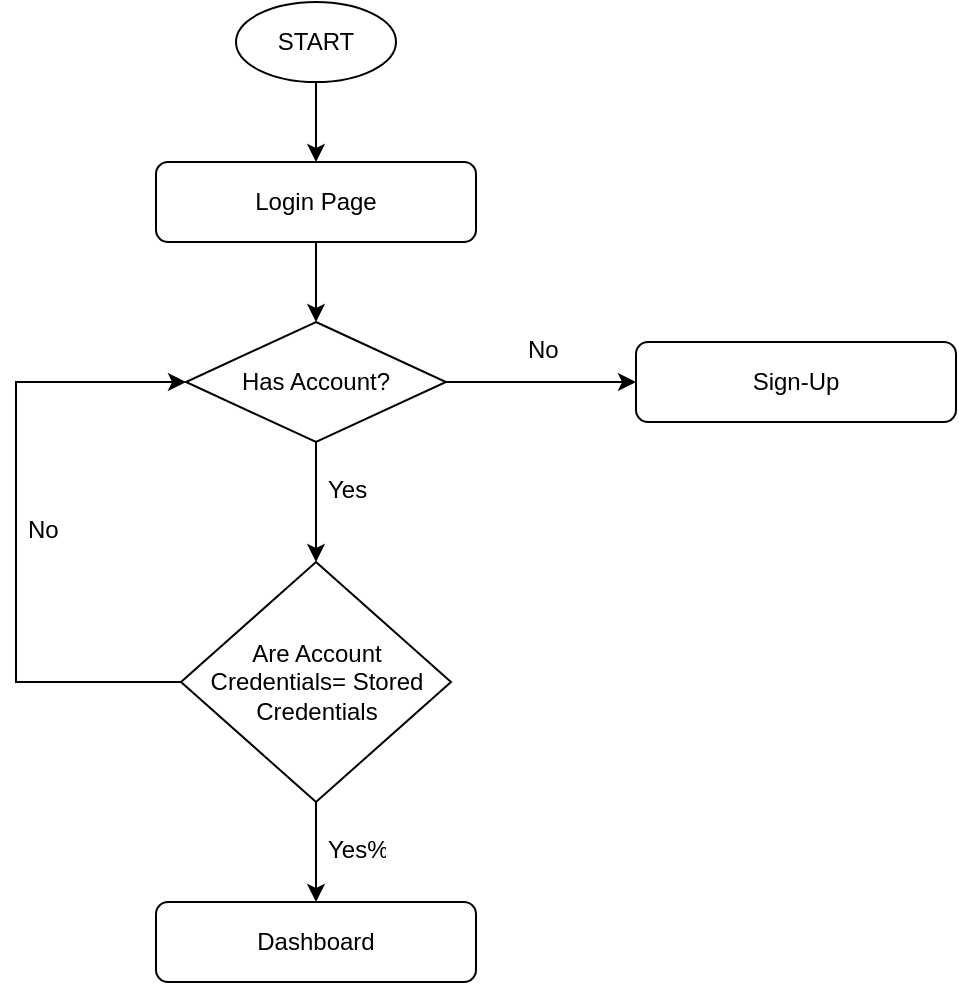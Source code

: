 <mxfile version="20.3.0" type="device"><diagram id="qXlc5NmM08oYduTtzoi1" name="Page-1"><mxGraphModel dx="868" dy="593" grid="1" gridSize="10" guides="1" tooltips="1" connect="1" arrows="1" fold="1" page="1" pageScale="1" pageWidth="827" pageHeight="1169" math="0" shadow="0"><root><mxCell id="0"/><mxCell id="1" parent="0"/><mxCell id="gDw4LrCqtvDVX0VfFWym-10" style="edgeStyle=orthogonalEdgeStyle;rounded=0;orthogonalLoop=1;jettySize=auto;html=1;entryX=0.5;entryY=0;entryDx=0;entryDy=0;" edge="1" parent="1" source="hKgW_iRbtw_U4xASwUWS-1" target="hKgW_iRbtw_U4xASwUWS-2"><mxGeometry relative="1" as="geometry"/></mxCell><mxCell id="hKgW_iRbtw_U4xASwUWS-1" value="START" style="ellipse;whiteSpace=wrap;html=1;" vertex="1" parent="1"><mxGeometry x="360" y="80" width="80" height="40" as="geometry"/></mxCell><mxCell id="gDw4LrCqtvDVX0VfFWym-9" style="edgeStyle=orthogonalEdgeStyle;rounded=0;orthogonalLoop=1;jettySize=auto;html=1;entryX=0.5;entryY=0;entryDx=0;entryDy=0;" edge="1" parent="1" source="hKgW_iRbtw_U4xASwUWS-2" target="hKgW_iRbtw_U4xASwUWS-3"><mxGeometry relative="1" as="geometry"/></mxCell><mxCell id="hKgW_iRbtw_U4xASwUWS-2" value="Login Page" style="rounded=1;whiteSpace=wrap;html=1;" vertex="1" parent="1"><mxGeometry x="320" y="160" width="160" height="40" as="geometry"/></mxCell><mxCell id="gDw4LrCqtvDVX0VfFWym-2" style="edgeStyle=orthogonalEdgeStyle;rounded=0;orthogonalLoop=1;jettySize=auto;html=1;entryX=0;entryY=0.5;entryDx=0;entryDy=0;" edge="1" parent="1" source="hKgW_iRbtw_U4xASwUWS-3" target="gDw4LrCqtvDVX0VfFWym-1"><mxGeometry relative="1" as="geometry"/></mxCell><mxCell id="gDw4LrCqtvDVX0VfFWym-3" style="edgeStyle=orthogonalEdgeStyle;rounded=0;orthogonalLoop=1;jettySize=auto;html=1;entryX=0.5;entryY=0;entryDx=0;entryDy=0;" edge="1" parent="1" source="hKgW_iRbtw_U4xASwUWS-3"><mxGeometry relative="1" as="geometry"><mxPoint x="400" y="360" as="targetPoint"/></mxGeometry></mxCell><mxCell id="hKgW_iRbtw_U4xASwUWS-3" value="Has Account?" style="rhombus;whiteSpace=wrap;html=1;" vertex="1" parent="1"><mxGeometry x="335" y="240" width="130" height="60" as="geometry"/></mxCell><mxCell id="gDw4LrCqtvDVX0VfFWym-1" value="Sign-Up" style="rounded=1;whiteSpace=wrap;html=1;" vertex="1" parent="1"><mxGeometry x="560" y="250" width="160" height="40" as="geometry"/></mxCell><mxCell id="gDw4LrCqtvDVX0VfFWym-6" style="edgeStyle=orthogonalEdgeStyle;rounded=0;orthogonalLoop=1;jettySize=auto;html=1;entryX=0.5;entryY=0;entryDx=0;entryDy=0;" edge="1" parent="1" source="gDw4LrCqtvDVX0VfFWym-4" target="gDw4LrCqtvDVX0VfFWym-5"><mxGeometry relative="1" as="geometry"/></mxCell><mxCell id="gDw4LrCqtvDVX0VfFWym-11" style="edgeStyle=orthogonalEdgeStyle;rounded=0;orthogonalLoop=1;jettySize=auto;html=1;entryX=0;entryY=0.5;entryDx=0;entryDy=0;" edge="1" parent="1" source="gDw4LrCqtvDVX0VfFWym-4" target="hKgW_iRbtw_U4xASwUWS-3"><mxGeometry relative="1" as="geometry"><Array as="points"><mxPoint x="250" y="420"/><mxPoint x="250" y="270"/></Array></mxGeometry></mxCell><mxCell id="gDw4LrCqtvDVX0VfFWym-4" value="Are Account Credentials= Stored Credentials" style="rhombus;whiteSpace=wrap;html=1;" vertex="1" parent="1"><mxGeometry x="332.5" y="360" width="135" height="120" as="geometry"/></mxCell><mxCell id="gDw4LrCqtvDVX0VfFWym-5" value="Dashboard" style="rounded=1;whiteSpace=wrap;html=1;" vertex="1" parent="1"><mxGeometry x="320" y="530" width="160" height="40" as="geometry"/></mxCell><mxCell id="gDw4LrCqtvDVX0VfFWym-7" value="Yes" style="text;strokeColor=none;fillColor=none;spacingLeft=4;spacingRight=4;overflow=hidden;rotatable=0;points=[[0,0.5],[1,0.5]];portConstraint=eastwest;fontSize=12;" vertex="1" parent="1"><mxGeometry x="400" y="310" width="40" height="30" as="geometry"/></mxCell><mxCell id="gDw4LrCqtvDVX0VfFWym-8" value="No" style="text;strokeColor=none;fillColor=none;spacingLeft=4;spacingRight=4;overflow=hidden;rotatable=0;points=[[0,0.5],[1,0.5]];portConstraint=eastwest;fontSize=12;" vertex="1" parent="1"><mxGeometry x="500" y="240" width="40" height="30" as="geometry"/></mxCell><mxCell id="gDw4LrCqtvDVX0VfFWym-12" value="Yes%3CmxGraphModel%3E%3Croot%3E%3CmxCell%20id%3D%220%22%2F%3E%3CmxCell%20id%3D%221%22%20parent%3D%220%22%2F%3E%3CmxCell%20id%3D%222%22%20value%3D%22No%22%20style%3D%22text%3BstrokeColor%3Dnone%3BfillColor%3Dnone%3BspacingLeft%3D4%3BspacingRight%3D4%3Boverflow%3Dhidden%3Brotatable%3D0%3Bpoints%3D%5B%5B0%2C0.5%5D%2C%5B1%2C0.5%5D%5D%3BportConstraint%3Deastwest%3BfontSize%3D12%3B%22%20vertex%3D%221%22%20parent%3D%221%22%3E%3CmxGeometry%20x%3D%22500%22%20y%3D%22240%22%20width%3D%2240%22%20height%3D%2230%22%20as%3D%22geometry%22%2F%3E%3C%2FmxCell%3E%3C%2Froot%3E%3C%2FmxGraphModel%3E" style="text;strokeColor=none;fillColor=none;spacingLeft=4;spacingRight=4;overflow=hidden;rotatable=0;points=[[0,0.5],[1,0.5]];portConstraint=eastwest;fontSize=12;" vertex="1" parent="1"><mxGeometry x="400" y="490" width="40" height="30" as="geometry"/></mxCell><mxCell id="gDw4LrCqtvDVX0VfFWym-13" value="No" style="text;strokeColor=none;fillColor=none;spacingLeft=4;spacingRight=4;overflow=hidden;rotatable=0;points=[[0,0.5],[1,0.5]];portConstraint=eastwest;fontSize=12;" vertex="1" parent="1"><mxGeometry x="250" y="330" width="40" height="30" as="geometry"/></mxCell></root></mxGraphModel></diagram></mxfile>
